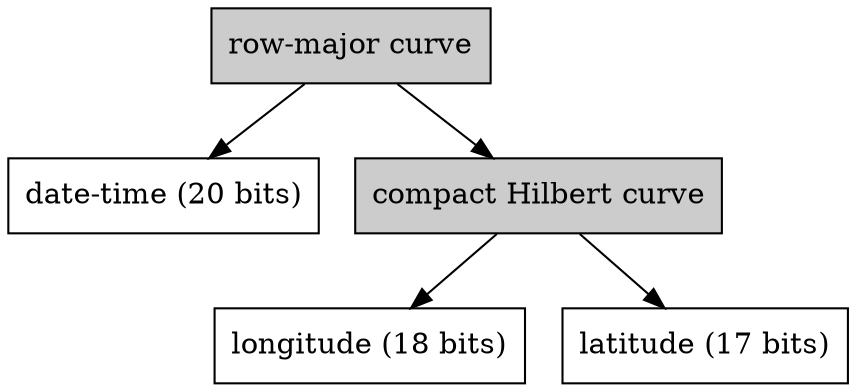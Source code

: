digraph G {
  node [ shape="rectangle" style="filled" fillcolor="#FFFFFF" ]

  R -> t
  R -> H
  H -> x
  H -> y

  R [ label="row-major curve" fillcolor="#CCCCCC" ]
  H [ label="compact Hilbert curve" fillcolor="#CCCCCC" ]
  t [ label="date-time (20 bits)" ]
  x [ label="longitude (18 bits)" ]
  y [ label="latitude (17 bits)" ]
}
